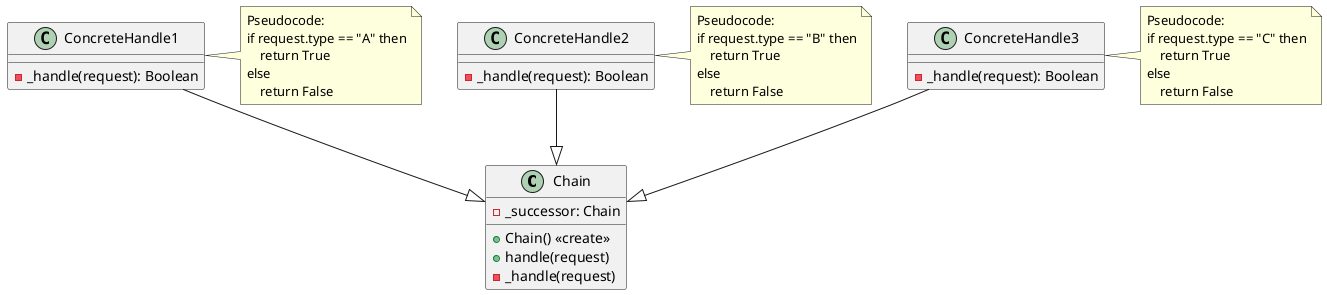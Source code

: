 @startuml
class Chain{
    - _successor: Chain
    + Chain() <<create>>
    + handle(request)
    - _handle(request)
}

class ConcreteHandle1{
    - _handle(request): Boolean
}
class ConcreteHandle2{
    - _handle(request): Boolean
}
class ConcreteHandle3{
    - _handle(request): Boolean
}

note right of ConcreteHandle1
    Pseudocode:
    if request.type == "A" then
        return True
    else
        return False
end note

note right of ConcreteHandle2
    Pseudocode:
    if request.type == "B" then
        return True
    else
        return False
end note

note right of ConcreteHandle3
    Pseudocode:
    if request.type == "C" then
        return True
    else
        return False
end note

ConcreteHandle1 --|> Chain
ConcreteHandle2 --|> Chain
ConcreteHandle3 --|> Chain

@enduml